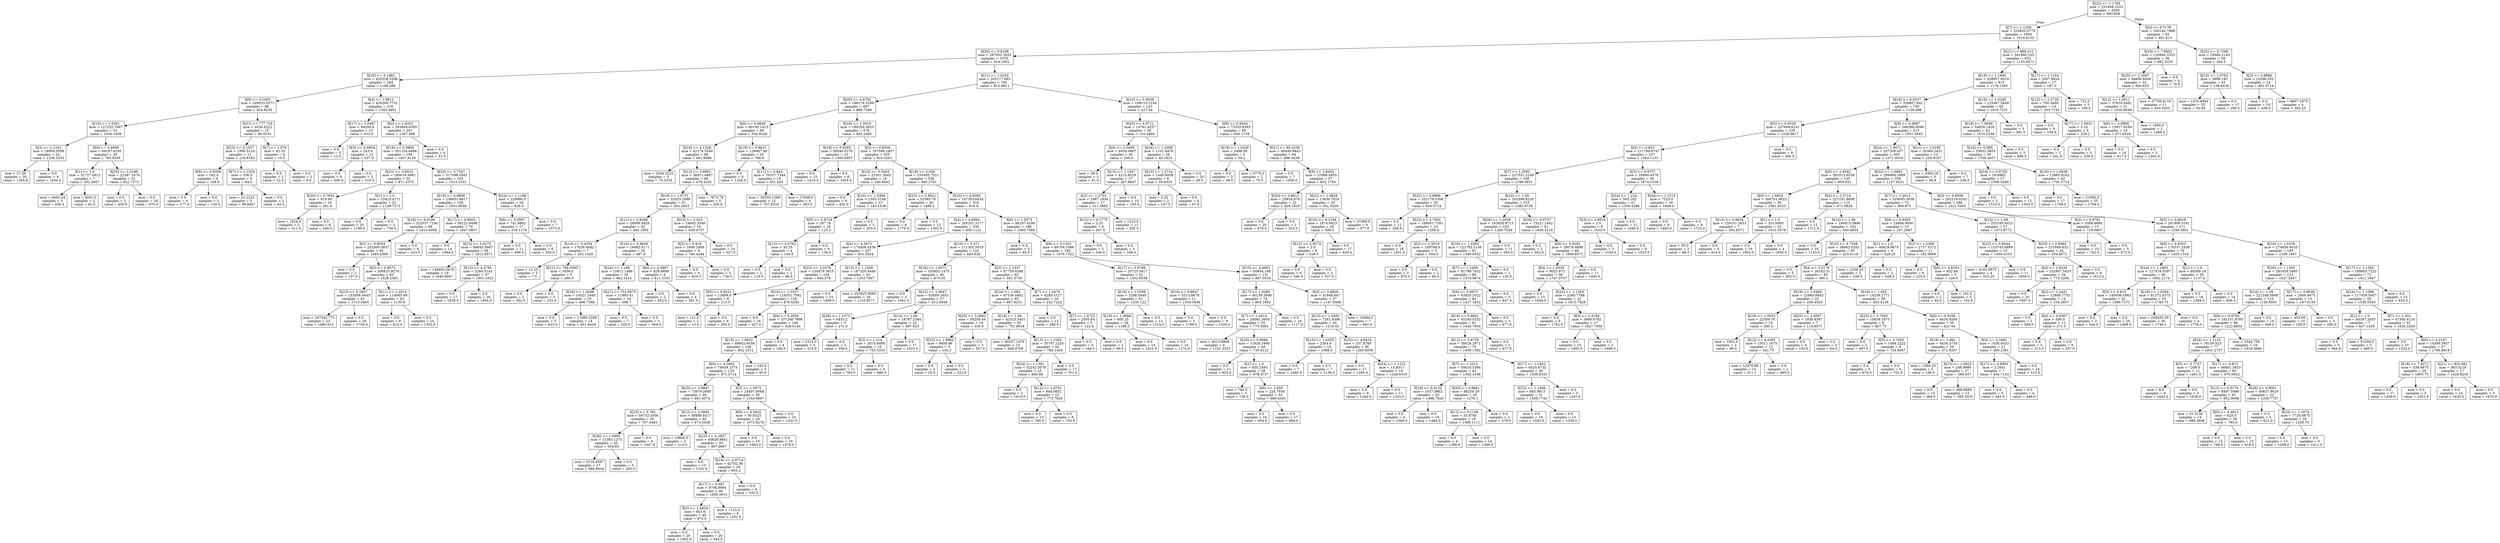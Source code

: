 digraph Tree {
node [shape=box] ;
0 [label="X[22] <= 1.1784\nmse = 331848.2323\nsamples = 2000\nvalue = 993.959"] ;
1 [label="X[7] <= 1.1208\nmse = 325820.0779\nsamples = 1908\nvalue = 1019.6132"] ;
0 -> 1 [labeldistance=2.5, labelangle=45, headlabel="True"] ;
2 [label="X[20] <= 0.8168\nmse = 287932.3653\nsamples = 1076\nvalue = 914.1952"] ;
1 -> 2 ;
3 [label="X[25] <= 3.1482\nmse = 425328.3268\nsamples = 284\nvalue = 1188.088"] ;
2 -> 3 ;
4 [label="X[9] <= 4.1903\nmse = 249033.5571\nsamples = 68\nvalue = 824.8235"] ;
3 -> 4 ;
5 [label="X[15] <= 1.0201\nmse = 127252.7697\nsamples = 53\nvalue = 1030.1509"] ;
4 -> 5 ;
6 [label="X[3] <= 1.1191\nmse = 18954.5556\nsamples = 24\nvalue = 1326.3333"] ;
5 -> 6 ;
7 [label="mse = 27.36\nsamples = 20\nvalue = 1264.8"] ;
6 -> 7 ;
8 [label="mse = 0.0\nsamples = 4\nvalue = 1634.0"] ;
6 -> 8 ;
9 [label="X[9] <= 3.4909\nmse = 84197.6195\nsamples = 29\nvalue = 785.0345"] ;
5 -> 9 ;
10 [label="X[1] <= 1.0\nmse = 31727.0612\nsamples = 7\nvalue = 352.2857"] ;
9 -> 10 ;
11 [label="mse = 4462.24\nsamples = 5\nvalue = 456.4"] ;
10 -> 11 ;
12 [label="mse = 5041.0\nsamples = 2\nvalue = 92.0"] ;
10 -> 12 ;
13 [label="X[25] <= 2.3196\nmse = 22347.1074\nsamples = 22\nvalue = 922.7273"] ;
9 -> 13 ;
14 [label="mse = 0.0\nsamples = 2\nvalue = 450.0"] ;
13 -> 14 ;
15 [label="mse = 0.0\nsamples = 20\nvalue = 970.0"] ;
13 -> 15 ;
16 [label="X[21] <= 777.726\nmse = 4026.6222\nsamples = 15\nvalue = 99.3333"] ;
4 -> 16 ;
17 [label="X[23] <= 2.1057\nmse = 1990.5124\nsamples = 11\nvalue = 129.8182"] ;
16 -> 17 ;
18 [label="X[8] <= 0.9358\nmse = 162.0\nsamples = 6\nvalue = 168.0"] ;
17 -> 18 ;
19 [label="mse = 0.0\nsamples = 4\nvalue = 177.0"] ;
18 -> 19 ;
20 [label="mse = 0.0\nsamples = 2\nvalue = 150.0"] ;
18 -> 20 ;
21 [label="X[7] <= 1.1026\nmse = 336.0\nsamples = 5\nvalue = 84.0"] ;
17 -> 21 ;
22 [label="mse = 22.2222\nsamples = 3\nvalue = 98.6667"] ;
21 -> 22 ;
23 [label="mse = 0.0\nsamples = 2\nvalue = 62.0"] ;
21 -> 23 ;
24 [label="X[7] <= 1.076\nmse = 42.25\nsamples = 4\nvalue = 15.5"] ;
16 -> 24 ;
25 [label="mse = 0.0\nsamples = 2\nvalue = 22.0"] ;
24 -> 25 ;
26 [label="mse = 0.0\nsamples = 2\nvalue = 9.0"] ;
24 -> 26 ;
27 [label="X[4] <= 1.9812\nmse = 426206.7752\nsamples = 216\nvalue = 1302.4491"] ;
3 -> 27 ;
28 [label="X[17] <= 1.0487\nmse = 44294.4\nsamples = 15\nvalue = 432.0"] ;
27 -> 28 ;
29 [label="mse = 0.0\nsamples = 3\nvalue = 12.0"] ;
28 -> 29 ;
30 [label="X[3] <= 0.9854\nmse = 243.0\nsamples = 12\nvalue = 537.0"] ;
28 -> 30 ;
31 [label="mse = 0.0\nsamples = 9\nvalue = 546.0"] ;
30 -> 31 ;
32 [label="mse = 0.0\nsamples = 3\nvalue = 510.0"] ;
30 -> 32 ;
33 [label="X[2] <= 1.6331\nmse = 393944.6395\nsamples = 201\nvalue = 1367.408"] ;
27 -> 33 ;
34 [label="X[19] <= 0.9809\nmse = 351104.4488\nsamples = 195\nvalue = 1407.9128"] ;
33 -> 34 ;
35 [label="X[23] <= 3.6533\nmse = 180016.9961\nsamples = 32\nvalue = 871.4375"] ;
34 -> 35 ;
36 [label="X[20] <= 0.7932\nmse = 819.84\nsamples = 10\nvalue = 261.4"] ;
35 -> 36 ;
37 [label="mse = 1024.0\nsamples = 2\nvalue = 311.0"] ;
36 -> 37 ;
38 [label="mse = 0.0\nsamples = 8\nvalue = 249.0"] ;
36 -> 38 ;
39 [label="X[1] <= 1.0\nmse = 15423.4711\nsamples = 22\nvalue = 1148.7273"] ;
35 -> 39 ;
40 [label="mse = 0.0\nsamples = 20\nvalue = 1188.0"] ;
39 -> 40 ;
41 [label="mse = 0.0\nsamples = 2\nvalue = 756.0"] ;
39 -> 41 ;
42 [label="X[23] <= 5.7347\nmse = 317098.0561\nsamples = 163\nvalue = 1513.2331"] ;
34 -> 42 ;
43 [label="X[19] <= 0.9909\nmse = 236651.6817\nsamples = 139\nvalue = 1631.8058"] ;
42 -> 43 ;
44 [label="X[18] <= 9.5196\nmse = 322037.7194\nsamples = 69\nvalue = 1413.4058"] ;
43 -> 44 ;
45 [label="X[5] <= 0.8054\nmse = 252369.3837\nsamples = 65\nvalue = 1485.4308"] ;
44 -> 45 ;
46 [label="mse = 0.0\nsamples = 2\nvalue = 137.0"] ;
45 -> 46 ;
47 [label="X[5] <= 0.9573\nmse = 200825.9274\nsamples = 63\nvalue = 1528.2381"] ;
45 -> 47 ;
48 [label="X[23] <= 3.3457\nmse = 133594.0443\nsamples = 43\nvalue = 1713.0465"] ;
47 -> 48 ;
49 [label="mse = 247542.775\nsamples = 23\nvalue = 1680.913"] ;
48 -> 49 ;
50 [label="mse = 0.0\nsamples = 20\nvalue = 1750.0"] ;
48 -> 50 ;
51 [label="X[11] <= 1.2014\nmse = 114065.49\nsamples = 20\nvalue = 1130.9"] ;
47 -> 51 ;
52 [label="mse = 0.0\nsamples = 6\nvalue = 615.0"] ;
51 -> 52 ;
53 [label="mse = 0.0\nsamples = 14\nvalue = 1352.0"] ;
51 -> 53 ;
54 [label="mse = 0.0\nsamples = 4\nvalue = 243.0"] ;
44 -> 54 ;
55 [label="X[17] <= 0.9003\nmse = 59122.8498\nsamples = 70\nvalue = 1847.0857"] ;
43 -> 55 ;
56 [label="mse = 0.0\nsamples = 14\nvalue = 1984.0"] ;
55 -> 56 ;
57 [label="X[23] <= 5.0273\nmse = 68045.5867\nsamples = 56\nvalue = 1812.8571"] ;
55 -> 57 ;
58 [label="mse = 149403.0416\nsamples = 19\nvalue = 1640.8947"] ;
57 -> 58 ;
59 [label="X[12] <= 4.3795\nmse = 3284.5142\nsamples = 37\nvalue = 1901.1622"] ;
57 -> 59 ;
60 [label="mse = 0.0\nsamples = 17\nvalue = 1839.0"] ;
59 -> 60 ;
61 [label="mse = 0.0\nsamples = 20\nvalue = 1954.0"] ;
59 -> 61 ;
62 [label="X[24] <= 1.1186\nmse = 229986.5\nsamples = 24\nvalue = 826.5"] ;
42 -> 62 ;
63 [label="X[8] <= 0.9597\nmse = 741.9862\nsamples = 17\nvalue = 519.1176"] ;
62 -> 63 ;
64 [label="mse = 0.0\nsamples = 11\nvalue = 499.0"] ;
63 -> 64 ;
65 [label="mse = 0.0\nsamples = 6\nvalue = 556.0"] ;
63 -> 65 ;
66 [label="mse = 0.0\nsamples = 7\nvalue = 1573.0"] ;
62 -> 66 ;
67 [label="mse = 0.0\nsamples = 6\nvalue = 51.0"] ;
33 -> 67 ;
68 [label="X[11] <= 1.0254\nmse = 202117.963\nsamples = 792\nvalue = 815.9811"] ;
2 -> 68 ;
69 [label="X[20] <= 0.8782\nmse = 186176.5189\nsamples = 667\nvalue = 888.7586"] ;
68 -> 69 ;
70 [label="X[8] <= 0.9849\nmse = 80193.1415\nsamples = 89\nvalue = 534.9326"] ;
69 -> 70 ;
71 [label="X[18] <= 4.1328\nmse = 42174.5549\nsamples = 69\nvalue = 461.8986"] ;
70 -> 71 ;
72 [label="mse = 2544.2222\nsamples = 3\nvalue = 76.3333"] ;
71 -> 72 ;
73 [label="X[12] <= 3.9952\nmse = 36911.4867\nsamples = 66\nvalue = 479.4242"] ;
71 -> 73 ;
74 [label="X[19] <= 1.0731\nmse = 32423.2099\nsamples = 61\nvalue = 502.2623"] ;
73 -> 74 ;
75 [label="X[11] <= 0.8306\nmse = 28006.5828\nsamples = 42\nvalue = 440.1905"] ;
74 -> 75 ;
76 [label="X[10] <= 5.4354\nmse = 17626.4082\nsamples = 7\nvalue = 202.1429"] ;
75 -> 76 ;
77 [label="mse = 12.25\nsamples = 2\nvalue = 7.5"] ;
76 -> 77 ;
78 [label="X[21] <= 788.5393\nmse = 3456.0\nsamples = 5\nvalue = 280.0"] ;
76 -> 78 ;
79 [label="mse = 0.0\nsamples = 2\nvalue = 352.0"] ;
78 -> 79 ;
80 [label="mse = 0.0\nsamples = 3\nvalue = 232.0"] ;
78 -> 80 ;
81 [label="X[10] <= 5.8649\nmse = 16482.6171\nsamples = 35\nvalue = 487.8"] ;
75 -> 81 ;
82 [label="X[24] <= 1.186\nmse = 15911.1486\nsamples = 29\nvalue = 462.2414"] ;
81 -> 82 ;
83 [label="X[16] <= 1.0298\nmse = 14521.2465\nsamples = 19\nvalue = 496.7368"] ;
82 -> 83 ;
84 [label="mse = 0.0\nsamples = 5\nvalue = 623.0"] ;
83 -> 84 ;
85 [label="mse = 11980.2296\nsamples = 14\nvalue = 451.6429"] ;
83 -> 85 ;
86 [label="X[21] <= 752.8975\nmse = 11995.41\nsamples = 10\nvalue = 396.7"] ;
82 -> 86 ;
87 [label="mse = 0.0\nsamples = 7\nvalue = 325.0"] ;
86 -> 87 ;
88 [label="mse = 0.0\nsamples = 3\nvalue = 564.0"] ;
86 -> 88 ;
89 [label="X[0] <= 4.5897\nmse = 826.8889\nsamples = 6\nvalue = 611.3333"] ;
81 -> 89 ;
90 [label="mse = 0.0\nsamples = 2\nvalue = 652.0"] ;
89 -> 90 ;
91 [label="mse = 0.0\nsamples = 4\nvalue = 591.0"] ;
89 -> 91 ;
92 [label="X[23] <= 2.523\nmse = 14842.3546\nsamples = 19\nvalue = 639.4737"] ;
74 -> 92 ;
93 [label="X[5] <= 0.818\nmse = 1660.2469\nsamples = 9\nvalue = 764.4444"] ;
92 -> 93 ;
94 [label="mse = 0.0\nsamples = 4\nvalue = 810.0"] ;
93 -> 94 ;
95 [label="mse = 0.0\nsamples = 5\nvalue = 728.0"] ;
93 -> 95 ;
96 [label="mse = 0.0\nsamples = 10\nvalue = 527.0"] ;
92 -> 96 ;
97 [label="mse = 7673.76\nsamples = 5\nvalue = 200.8"] ;
73 -> 97 ;
98 [label="X[19] <= 0.9631\nmse = 129467.49\nsamples = 20\nvalue = 786.9"] ;
70 -> 98 ;
99 [label="mse = 0.0\nsamples = 4\nvalue = 1328.0"] ;
98 -> 99 ;
100 [label="X[11] <= 0.844\nmse = 70337.7344\nsamples = 16\nvalue = 651.625"] ;
98 -> 100 ;
101 [label="mse = 30550.1389\nsamples = 12\nvalue = 767.8333"] ;
100 -> 101 ;
102 [label="mse = 27648.0\nsamples = 4\nvalue = 303.0"] ;
100 -> 102 ;
103 [label="X[16] <= 1.0018\nmse = 180250.3833\nsamples = 578\nvalue = 943.2405"] ;
69 -> 103 ;
104 [label="X[19] <= 0.9265\nmse = 58540.0378\nsamples = 23\nvalue = 1592.6957"] ;
103 -> 104 ;
105 [label="mse = 0.0\nsamples = 15\nvalue = 1416.0"] ;
104 -> 105 ;
106 [label="mse = 0.0\nsamples = 8\nvalue = 1924.0"] ;
104 -> 106 ;
107 [label="X[3] <= 0.8506\nmse = 167090.1837\nsamples = 555\nvalue = 916.3261"] ;
103 -> 107 ;
108 [label="X[10] <= 5.5063\nmse = 21501.5845\nsamples = 19\nvalue = 240.6842"] ;
107 -> 108 ;
109 [label="mse = 0.0\nsamples = 6\nvalue = 452.0"] ;
108 -> 109 ;
110 [label="X[16] <= 1.0394\nmse = 1303.5148\nsamples = 13\nvalue = 143.1538"] ;
108 -> 110 ;
111 [label="X[5] <= 0.8724\nmse = 297.76\nsamples = 10\nvalue = 125.2"] ;
110 -> 111 ;
112 [label="X[12] <= 2.0762\nmse = 30.25\nsamples = 4\nvalue = 104.5"] ;
111 -> 112 ;
113 [label="mse = 0.0\nsamples = 2\nvalue = 110.0"] ;
112 -> 113 ;
114 [label="mse = 0.0\nsamples = 2\nvalue = 99.0"] ;
112 -> 114 ;
115 [label="mse = 0.0\nsamples = 6\nvalue = 139.0"] ;
111 -> 115 ;
116 [label="mse = 0.0\nsamples = 3\nvalue = 203.0"] ;
110 -> 116 ;
117 [label="X[18] <= 3.036\nmse = 155495.7521\nsamples = 536\nvalue = 940.2761"] ;
107 -> 117 ;
118 [label="X[25] <= 3.9921\nmse = 52565.76\nsamples = 20\nvalue = 1489.2"] ;
117 -> 118 ;
119 [label="mse = 0.0\nsamples = 8\nvalue = 1770.0"] ;
118 -> 119 ;
120 [label="mse = 0.0\nsamples = 12\nvalue = 1302.0"] ;
118 -> 120 ;
121 [label="X[20] <= 0.9292\nmse = 147353.6434\nsamples = 516\nvalue = 919.0"] ;
117 -> 121 ;
122 [label="X[4] <= 4.6884\nmse = 165251.3177\nsamples = 330\nvalue = 839.1121"] ;
121 -> 122 ;
123 [label="X[4] <= 4.3873\nmse = 174406.4336\nsamples = 207\nvalue = 931.5024"] ;
122 -> 123 ;
124 [label="X[23] <= 2.0376\nmse = 134479.3815\nsamples = 164\nvalue = 844.378"] ;
123 -> 124 ;
125 [label="X[5] <= 0.8221\nmse = 13699.0\nsamples = 8\nvalue = 215.5"] ;
124 -> 125 ;
126 [label="mse = 121.0\nsamples = 2\nvalue = 13.0"] ;
125 -> 126 ;
127 [label="mse = 0.0\nsamples = 6\nvalue = 283.0"] ;
125 -> 127 ;
128 [label="X[15] <= 1.0337\nmse = 119351.7592\nsamples = 156\nvalue = 876.6282"] ;
124 -> 128 ;
129 [label="mse = 0.0\nsamples = 16\nvalue = 427.0"] ;
128 -> 129 ;
130 [label="X[9] <= 5.2856\nmse = 107246.7998\nsamples = 140\nvalue = 928.0143"] ;
128 -> 130 ;
131 [label="X[19] <= 1.0632\nmse = 89942.8458\nsamples = 136\nvalue = 952.1912"] ;
130 -> 131 ;
132 [label="X[0] <= 4.2602\nmse = 74939.2374\nsamples = 133\nvalue = 971.5714"] ;
131 -> 132 ;
133 [label="X[25] <= 3.8847\nmse = 73979.2695\nsamples = 94\nvalue = 891.4574"] ;
132 -> 133 ;
134 [label="X[23] <= 5.782\nmse = 59733.3508\nsamples = 29\nvalue = 707.4483"] ;
133 -> 134 ;
135 [label="X[26] <= 1.0905\nmse = 11383.1275\nsamples = 20\nvalue = 554.65"] ;
134 -> 135 ;
136 [label="mse = 5116.4567\nsamples = 17\nvalue = 589.8824"] ;
135 -> 136 ;
137 [label="mse = 0.0\nsamples = 3\nvalue = 355.0"] ;
135 -> 137 ;
138 [label="mse = 0.0\nsamples = 9\nvalue = 1047.0"] ;
134 -> 138 ;
139 [label="X[12] <= 2.0845\nmse = 58488.8317\nsamples = 65\nvalue = 973.5538"] ;
133 -> 139 ;
140 [label="mse = 19600.0\nsamples = 2\nvalue = 214.0"] ;
139 -> 140 ;
141 [label="X[23] <= 4.2827\nmse = 40826.9841\nsamples = 63\nvalue = 997.6667"] ;
139 -> 141 ;
142 [label="mse = 0.0\nsamples = 13\nvalue = 1161.0"] ;
141 -> 142 ;
143 [label="X[19] <= 0.9714\nmse = 42702.36\nsamples = 50\nvalue = 955.2"] ;
141 -> 143 ;
144 [label="X[17] <= 0.981\nmse = 9706.8904\nsamples = 46\nvalue = 1009.3913"] ;
143 -> 144 ;
145 [label="X[2] <= 1.4934\nmse = 841.0\nsamples = 40\nvalue = 973.0"] ;
144 -> 145 ;
146 [label="mse = 0.0\nsamples = 20\nvalue = 1002.0"] ;
145 -> 146 ;
147 [label="mse = 0.0\nsamples = 20\nvalue = 944.0"] ;
145 -> 147 ;
148 [label="mse = 1125.0\nsamples = 6\nvalue = 1252.0"] ;
144 -> 148 ;
149 [label="mse = 0.0\nsamples = 4\nvalue = 332.0"] ;
143 -> 149 ;
150 [label="X[3] <= 1.0972\nmse = 24497.6068\nsamples = 39\nvalue = 1164.6667"] ;
132 -> 150 ;
151 [label="X[9] <= 4.0632\nmse = 50.8323\nsamples = 29\nvalue = 1072.8276"] ;
150 -> 151 ;
152 [label="mse = 0.0\nsamples = 10\nvalue = 1063.0"] ;
151 -> 152 ;
153 [label="mse = 0.0\nsamples = 19\nvalue = 1078.0"] ;
151 -> 153 ;
154 [label="mse = 0.0\nsamples = 10\nvalue = 1431.0"] ;
150 -> 154 ;
155 [label="mse = 242.0\nsamples = 3\nvalue = 93.0"] ;
131 -> 155 ;
156 [label="mse = 0.0\nsamples = 4\nvalue = 106.0"] ;
130 -> 156 ;
157 [label="X[13] <= 1.1309\nmse = 187320.4446\nsamples = 43\nvalue = 1263.7907"] ;
123 -> 157 ;
158 [label="mse = 0.0\nsamples = 15\nvalue = 1469.0"] ;
157 -> 158 ;
159 [label="mse = 253025.9082\nsamples = 28\nvalue = 1153.8571"] ;
157 -> 159 ;
160 [label="X[10] <= 5.471\nmse = 111302.5918\nsamples = 123\nvalue = 683.626"] ;
122 -> 160 ;
161 [label="X[16] <= 1.0071\nmse = 105852.1475\nsamples = 40\nvalue = 875.05"] ;
160 -> 161 ;
162 [label="mse = 0.0\nsamples = 3\nvalue = 1641.0"] ;
161 -> 162 ;
163 [label="X[15] <= 1.0647\nmse = 63009.2403\nsamples = 37\nvalue = 812.9459"] ;
161 -> 163 ;
164 [label="X[26] <= 1.1573\nmse = 6433.2\nsamples = 5\nvalue = 271.0"] ;
163 -> 164 ;
165 [label="mse = 2312.0\nsamples = 3\nvalue = 213.0"] ;
164 -> 165 ;
166 [label="mse = 0.0\nsamples = 2\nvalue = 358.0"] ;
164 -> 166 ;
167 [label="X[14] <= 1.09\nmse = 18787.2344\nsamples = 32\nvalue = 897.625"] ;
163 -> 167 ;
168 [label="X[3] <= 1.214\nmse = 2074.6489\nsamples = 15\nvalue = 755.5333"] ;
167 -> 168 ;
169 [label="mse = 0.0\nsamples = 11\nvalue = 783.0"] ;
168 -> 169 ;
170 [label="mse = 0.0\nsamples = 4\nvalue = 680.0"] ;
168 -> 170 ;
171 [label="mse = 0.0\nsamples = 17\nvalue = 1023.0"] ;
167 -> 171 ;
172 [label="X[3] <= 1.1337\nmse = 87759.4388\nsamples = 83\nvalue = 591.3735"] ;
160 -> 172 ;
173 [label="X[24] <= 1.082\nmse = 67336.4402\nsamples = 65\nvalue = 687.9231"] ;
172 -> 173 ;
174 [label="X[25] <= 5.0663\nmse = 58250.44\nsamples = 10\nvalue = 335.6"] ;
173 -> 174 ;
175 [label="X[23] <= 1.8962\nmse = 9408.96\nsamples = 5\nvalue = 104.2"] ;
174 -> 175 ;
176 [label="mse = 0.0\nsamples = 3\nvalue = 25.0"] ;
175 -> 176 ;
177 [label="mse = 0.0\nsamples = 2\nvalue = 223.0"] ;
175 -> 177 ;
178 [label="mse = 0.0\nsamples = 5\nvalue = 567.0"] ;
174 -> 178 ;
179 [label="X[14] <= 1.09\nmse = 42315.5451\nsamples = 55\nvalue = 751.9818"] ;
173 -> 179 ;
180 [label="mse = 49237.1479\nsamples = 13\nvalue = 648.0769"] ;
179 -> 180 ;
181 [label="X[13] <= 1.2262\nmse = 35797.1224\nsamples = 42\nvalue = 784.1429"] ;
179 -> 181 ;
182 [label="X[24] <= 1.1391\nmse = 52242.0576\nsamples = 25\nvalue = 840.68"] ;
181 -> 182 ;
183 [label="mse = 0.0\nsamples = 2\nvalue = 1610.0"] ;
182 -> 183 ;
184 [label="X[12] <= 1.6701\nmse = 844.0832\nsamples = 23\nvalue = 773.7826"] ;
182 -> 184 ;
185 [label="mse = 0.0\nsamples = 15\nvalue = 795.0"] ;
184 -> 185 ;
186 [label="mse = 0.0\nsamples = 8\nvalue = 734.0"] ;
184 -> 186 ;
187 [label="mse = 0.0\nsamples = 17\nvalue = 701.0"] ;
181 -> 187 ;
188 [label="X[7] <= 1.0479\nmse = 6289.3117\nsamples = 18\nvalue = 242.7222"] ;
172 -> 188 ;
189 [label="mse = 0.0\nsamples = 13\nvalue = 289.0"] ;
188 -> 189 ;
190 [label="X[7] <= 1.0725\nmse = 2595.84\nsamples = 5\nvalue = 122.4"] ;
188 -> 190 ;
191 [label="mse = 0.0\nsamples = 3\nvalue = 164.0"] ;
190 -> 191 ;
192 [label="mse = 0.0\nsamples = 2\nvalue = 60.0"] ;
190 -> 192 ;
193 [label="X[6] <= 1.5573\nmse = 84187.4198\nsamples = 186\nvalue = 1060.7366"] ;
121 -> 193 ;
194 [label="mse = 0.0\nsamples = 3\nvalue = 85.0"] ;
193 -> 194 ;
195 [label="X[6] <= 3.1323\nmse = 69704.1086\nsamples = 183\nvalue = 1076.7322"] ;
193 -> 195 ;
196 [label="X[17] <= 0.9798\nmse = 20723.3417\nsamples = 52\nvalue = 1302.6538"] ;
195 -> 196 ;
197 [label="X[19] <= 1.0598\nmse = 3298.5949\nsamples = 41\nvalue = 1235.122"] ;
196 -> 197 ;
198 [label="X[19] <= 1.0066\nmse = 600.25\nsamples = 28\nvalue = 1198.5"] ;
197 -> 198 ;
199 [label="mse = 0.0\nsamples = 14\nvalue = 1223.0"] ;
198 -> 199 ;
200 [label="mse = 0.0\nsamples = 14\nvalue = 1174.0"] ;
198 -> 200 ;
201 [label="mse = 0.0\nsamples = 13\nvalue = 1314.0"] ;
197 -> 201 ;
202 [label="X[10] <= 5.8847\nmse = 5313.8678\nsamples = 11\nvalue = 1554.3636"] ;
196 -> 202 ;
203 [label="mse = 0.0\nsamples = 2\nvalue = 1709.0"] ;
202 -> 203 ;
204 [label="mse = 0.0\nsamples = 9\nvalue = 1520.0"] ;
202 -> 204 ;
205 [label="X[25] <= 4.4683\nmse = 60844.188\nsamples = 131\nvalue = 987.0534"] ;
195 -> 205 ;
206 [label="X[17] <= 1.0284\nmse = 40138.3696\nsamples = 74\nvalue = 863.1892"] ;
205 -> 206 ;
207 [label="X[7] <= 1.0414\nmse = 24062.3954\nsamples = 55\nvalue = 775.5091"] ;
206 -> 207 ;
208 [label="mse = 4013.8889\nsamples = 6\nvalue = 1101.3333"] ;
207 -> 208 ;
209 [label="X[26] <= 0.9666\nmse = 11926.1966\nsamples = 49\nvalue = 735.6122"] ;
207 -> 209 ;
210 [label="mse = 0.0\nsamples = 11\nvalue = 933.0"] ;
209 -> 210 ;
211 [label="X[1] <= 1.0\nmse = 835.2493\nsamples = 38\nvalue = 678.4737"] ;
209 -> 211 ;
212 [label="mse = 784.0\nsamples = 5\nvalue = 738.0"] ;
211 -> 212 ;
213 [label="X[6] <= 3.955\nmse = 224.7934\nsamples = 33\nvalue = 669.4545"] ;
211 -> 213 ;
214 [label="mse = 0.0\nsamples = 16\nvalue = 654.0"] ;
213 -> 214 ;
215 [label="mse = 0.0\nsamples = 17\nvalue = 684.0"] ;
213 -> 215 ;
216 [label="mse = 0.0\nsamples = 19\nvalue = 1117.0"] ;
206 -> 216 ;
217 [label="X[0] <= 5.8826\nmse = 41948.647\nsamples = 57\nvalue = 1147.8596"] ;
205 -> 217 ;
218 [label="X[15] <= 1.0483\nmse = 7261.9396\nsamples = 50\nvalue = 1216.02"] ;
217 -> 218 ;
219 [label="X[15] <= 1.0355\nmse = 2304.0\nsamples = 14\nvalue = 1088.0"] ;
218 -> 219 ;
220 [label="mse = 0.0\nsamples = 7\nvalue = 1040.0"] ;
219 -> 220 ;
221 [label="mse = 0.0\nsamples = 7\nvalue = 1136.0"] ;
219 -> 221 ;
222 [label="X[25] <= 4.6414\nmse = 337.8789\nsamples = 36\nvalue = 1265.8056"] ;
218 -> 222 ;
223 [label="mse = 0.0\nsamples = 17\nvalue = 1285.0"] ;
222 -> 223 ;
224 [label="X[24] <= 1.1222\nmse = 15.6011\nsamples = 19\nvalue = 1248.6316"] ;
222 -> 224 ;
225 [label="mse = 0.0\nsamples = 8\nvalue = 1244.0"] ;
224 -> 225 ;
226 [label="mse = 0.0\nsamples = 11\nvalue = 1252.0"] ;
224 -> 226 ;
227 [label="mse = 19494.0\nsamples = 7\nvalue = 661.0"] ;
217 -> 227 ;
228 [label="X[10] <= 5.9038\nmse = 108110.2144\nsamples = 125\nvalue = 427.64"] ;
68 -> 228 ;
229 [label="X[25] <= 4.9711\nmse = 14761.4257\nsamples = 56\nvalue = 153.4464"] ;
228 -> 229 ;
230 [label="X[9] <= 2.0469\nmse = 6934.0667\nsamples = 30\nvalue = 249.0"] ;
229 -> 230 ;
231 [label="mse = 38.0\nsamples = 3\nvalue = 81.0"] ;
230 -> 231 ;
232 [label="X[15] <= 1.1047\nmse = 4215.8519\nsamples = 27\nvalue = 267.6667"] ;
230 -> 232 ;
233 [label="X[2] <= 1.2753\nmse = 1487.1834\nsamples = 17\nvalue = 311.5882"] ;
232 -> 233 ;
234 [label="X[12] <= 4.1775\nmse = 2.25\nsamples = 6\nvalue = 347.5"] ;
233 -> 234 ;
235 [label="mse = 0.0\nsamples = 3\nvalue = 346.0"] ;
234 -> 235 ;
236 [label="mse = 0.0\nsamples = 3\nvalue = 349.0"] ;
234 -> 236 ;
237 [label="mse = 1210.0\nsamples = 11\nvalue = 292.0"] ;
233 -> 237 ;
238 [label="mse = 0.0\nsamples = 10\nvalue = 193.0"] ;
232 -> 238 ;
239 [label="X[24] <= 1.2099\nmse = 1101.8476\nsamples = 26\nvalue = 43.1923"] ;
229 -> 239 ;
240 [label="X[13] <= 1.2724\nmse = 1440.8056\nsamples = 6\nvalue = 93.8333"] ;
239 -> 240 ;
241 [label="mse = 2.25\nsamples = 2\nvalue = 147.5"] ;
240 -> 241 ;
242 [label="mse = 0.0\nsamples = 4\nvalue = 67.0"] ;
240 -> 242 ;
243 [label="mse = 0.0\nsamples = 20\nvalue = 28.0"] ;
239 -> 243 ;
244 [label="X[8] <= 0.9454\nmse = 73332.8393\nsamples = 69\nvalue = 650.1739"] ;
228 -> 244 ;
245 [label="X[16] <= 1.0328\nmse = 2498.56\nsamples = 5\nvalue = 59.2"] ;
244 -> 245 ;
246 [label="mse = 0.0\nsamples = 3\nvalue = 48.0"] ;
245 -> 246 ;
247 [label="mse = 5776.0\nsamples = 2\nvalue = 76.0"] ;
245 -> 247 ;
248 [label="X[21] <= 89.2536\nmse = 49449.9443\nsamples = 64\nvalue = 696.3438"] ;
244 -> 248 ;
249 [label="mse = 0.0\nsamples = 7\nvalue = 1056.0"] ;
248 -> 249 ;
250 [label="X[9] <= 2.8292\nmse = 37686.4955\nsamples = 57\nvalue = 652.1754"] ;
248 -> 250 ;
251 [label="X[20] <= 0.8611\nmse = 25824.876\nsamples = 22\nvalue = 828.1818"] ;
250 -> 251 ;
252 [label="mse = 0.0\nsamples = 20\nvalue = 879.0"] ;
251 -> 252 ;
253 [label="mse = 0.0\nsamples = 2\nvalue = 320.0"] ;
251 -> 253 ;
254 [label="X[22] <= 1.0829\nmse = 13430.7624\nsamples = 35\nvalue = 541.5429"] ;
250 -> 254 ;
255 [label="X[10] <= 6.2184\nmse = 1874.9423\nsamples = 26\nvalue = 598.5"] ;
254 -> 255 ;
256 [label="X[12] <= 2.8274\nmse = 2.0\nsamples = 9\nvalue = 539.0"] ;
255 -> 256 ;
257 [label="mse = 0.0\nsamples = 6\nvalue = 540.0"] ;
256 -> 257 ;
258 [label="mse = 0.0\nsamples = 3\nvalue = 537.0"] ;
256 -> 258 ;
259 [label="mse = 0.0\nsamples = 17\nvalue = 630.0"] ;
255 -> 259 ;
260 [label="mse = 10368.0\nsamples = 9\nvalue = 377.0"] ;
254 -> 260 ;
261 [label="X[21] <= 899.212\nmse = 341860.103\nsamples = 832\nvalue = 1155.9471"] ;
1 -> 261 ;
262 [label="X[19] <= 1.1845\nmse = 328957.0019\nsamples = 815\nvalue = 1176.1583"] ;
261 -> 262 ;
263 [label="X[19] <= 0.9337\nmse = 328807.602\nsamples = 750\nvalue = 1138.496"] ;
262 -> 263 ;
264 [label="X[5] <= 0.9529\nmse = 237668.6241\nsamples = 235\nvalue = 1328.9617"] ;
263 -> 264 ;
265 [label="X[4] <= 4.653\nmse = 211789.9747\nsamples = 227\nvalue = 1363.1101"] ;
264 -> 265 ;
266 [label="X[7] <= 1.2092\nmse = 227551.2108\nsamples = 188\nvalue = 1298.5851"] ;
265 -> 266 ;
267 [label="X[22] <= 0.9996\nmse = 332176.5306\nsamples = 35\nvalue = 916.5714"] ;
266 -> 267 ;
268 [label="mse = 0.0\nsamples = 12\nvalue = 266.0"] ;
267 -> 268 ;
269 [label="X[23] <= 3.7903\nmse = 169451.7391\nsamples = 23\nvalue = 1256.0"] ;
267 -> 269 ;
270 [label="mse = 0.0\nsamples = 18\nvalue = 1451.0"] ;
269 -> 270 ;
271 [label="X[2] <= 1.5919\nmse = 149784.0\nsamples = 5\nvalue = 554.0"] ;
269 -> 271 ;
272 [label="mse = 0.0\nsamples = 3\nvalue = 870.0"] ;
271 -> 272 ;
273 [label="mse = 0.0\nsamples = 2\nvalue = 80.0"] ;
271 -> 273 ;
274 [label="X[14] <= 1.09\nmse = 162596.8228\nsamples = 153\nvalue = 1385.9739"] ;
266 -> 274 ;
275 [label="X[26] <= 1.2039\nmse = 163926.8713\nsamples = 102\nvalue = 1265.7549"] ;
274 -> 275 ;
276 [label="X[16] <= 1.0283\nmse = 122783.2146\nsamples = 91\nvalue = 1346.8352"] ;
275 -> 276 ;
277 [label="X[7] <= 1.2498\nmse = 91799.7932\nsamples = 89\nvalue = 1374.0674"] ;
276 -> 277 ;
278 [label="X[6] <= 5.0973\nmse = 63925.2022\nsamples = 84\nvalue = 1417.3452"] ;
277 -> 278 ;
279 [label="X[18] <= 5.8841\nmse = 45240.5252\nsamples = 81\nvalue = 1444.7654"] ;
278 -> 279 ;
280 [label="X[12] <= 3.8759\nmse = 38018.2971\nsamples = 79\nvalue = 1459.1392"] ;
279 -> 280 ;
281 [label="X[7] <= 1.2215\nmse = 54616.3364\nsamples = 43\nvalue = 1392.4186"] ;
280 -> 281 ;
282 [label="X[19] <= 0.9122\nmse = 1037.9962\nsamples = 23\nvalue = 1498.7826"] ;
281 -> 282 ;
283 [label="mse = 0.0\nsamples = 4\nvalue = 1569.0"] ;
282 -> 283 ;
284 [label="mse = 0.0\nsamples = 19\nvalue = 1484.0"] ;
282 -> 284 ;
285 [label="X[20] <= 0.8661\nmse = 88259.29\nsamples = 20\nvalue = 1270.1"] ;
281 -> 285 ;
286 [label="X[12] <= 3.1158\nmse = 33.8765\nsamples = 18\nvalue = 1369.1111"] ;
285 -> 286 ;
287 [label="mse = 0.0\nsamples = 4\nvalue = 1380.0"] ;
286 -> 287 ;
288 [label="mse = 0.0\nsamples = 14\nvalue = 1366.0"] ;
286 -> 288 ;
289 [label="mse = 0.0\nsamples = 2\nvalue = 379.0"] ;
285 -> 289 ;
290 [label="X[17] <= 1.1402\nmse = 6524.4722\nsamples = 36\nvalue = 1538.8333"] ;
280 -> 290 ;
291 [label="X[22] <= 1.1408\nmse = 683.9813\nsamples = 31\nvalue = 1569.7742"] ;
290 -> 291 ;
292 [label="mse = 0.0\nsamples = 18\nvalue = 1592.0"] ;
291 -> 292 ;
293 [label="mse = 0.0\nsamples = 13\nvalue = 1539.0"] ;
291 -> 293 ;
294 [label="mse = 0.0\nsamples = 5\nvalue = 1347.0"] ;
290 -> 294 ;
295 [label="mse = 0.0\nsamples = 2\nvalue = 877.0"] ;
279 -> 295 ;
296 [label="mse = 0.0\nsamples = 3\nvalue = 677.0"] ;
278 -> 296 ;
297 [label="mse = 0.0\nsamples = 5\nvalue = 647.0"] ;
277 -> 297 ;
298 [label="mse = 0.0\nsamples = 2\nvalue = 135.0"] ;
276 -> 298 ;
299 [label="mse = 0.0\nsamples = 11\nvalue = 595.0"] ;
275 -> 299 ;
300 [label="X[26] <= 0.8707\nmse = 73221.1442\nsamples = 51\nvalue = 1626.4118"] ;
274 -> 300 ;
301 [label="mse = 0.0\nsamples = 2\nvalue = 562.0"] ;
300 -> 301 ;
302 [label="X[8] <= 0.9292\nmse = 28078.4898\nsamples = 49\nvalue = 1669.8571"] ;
300 -> 302 ;
303 [label="X[4] <= 1.9329\nmse = 9023.973\nsamples = 38\nvalue = 1747.9737"] ;
302 -> 303 ;
304 [label="mse = 0.0\nsamples = 15\nvalue = 1644.0"] ;
303 -> 304 ;
305 [label="X[24] <= 1.1365\nmse = 3260.7788\nsamples = 23\nvalue = 1815.7826"] ;
303 -> 305 ;
306 [label="mse = 0.0\nsamples = 6\nvalue = 1782.0"] ;
305 -> 306 ;
307 [label="X[0] <= 2.4184\nmse = 3866.6782\nsamples = 17\nvalue = 1827.7059"] ;
305 -> 307 ;
308 [label="mse = 0.0\nsamples = 15\nvalue = 1805.0"] ;
307 -> 308 ;
309 [label="mse = 0.0\nsamples = 2\nvalue = 1998.0"] ;
307 -> 309 ;
310 [label="mse = 0.0\nsamples = 11\nvalue = 1400.0"] ;
302 -> 310 ;
311 [label="X[3] <= 0.9757\nmse = 18994.4379\nsamples = 39\nvalue = 1674.1538"] ;
265 -> 311 ;
312 [label="X[24] <= 1.224\nmse = 565.102\nsamples = 21\nvalue = 1559.4286"] ;
311 -> 312 ;
313 [label="X[3] <= 0.8919\nmse = 2.0\nsamples = 9\nvalue = 1532.0"] ;
312 -> 313 ;
314 [label="mse = 0.0\nsamples = 3\nvalue = 1530.0"] ;
313 -> 314 ;
315 [label="mse = 0.0\nsamples = 6\nvalue = 1533.0"] ;
313 -> 315 ;
316 [label="mse = 0.0\nsamples = 12\nvalue = 1580.0"] ;
312 -> 316 ;
317 [label="X[24] <= 1.1515\nmse = 7225.0\nsamples = 18\nvalue = 1808.0"] ;
311 -> 317 ;
318 [label="mse = 0.0\nsamples = 9\nvalue = 1893.0"] ;
317 -> 318 ;
319 [label="mse = 0.0\nsamples = 9\nvalue = 1723.0"] ;
317 -> 319 ;
320 [label="mse = 0.0\nsamples = 8\nvalue = 360.0"] ;
264 -> 320 ;
321 [label="X[8] <= 0.9887\nmse = 346288.0099\nsamples = 515\nvalue = 1051.5845"] ;
263 -> 321 ;
322 [label="X[24] <= 1.0671\nmse = 337209.457\nsamples = 503\nvalue = 1071.4016"] ;
321 -> 322 ;
323 [label="X[0] <= 1.9542\nmse = 391013.9539\nsamples = 145\nvalue = 859.931"] ;
322 -> 323 ;
324 [label="X[0] <= 1.6834\nmse = 384761.6622\nsamples = 30\nvalue = 1581.9333"] ;
323 -> 324 ;
325 [label="X[13] <= 0.9834\nmse = 129101.2653\nsamples = 7\nvalue = 502.8571"] ;
324 -> 325 ;
326 [label="mse = 50.0\nsamples = 3\nvalue = 88.0"] ;
325 -> 326 ;
327 [label="mse = 0.0\nsamples = 4\nvalue = 814.0"] ;
325 -> 327 ;
328 [label="X[1] <= 1.0\nmse = 331.0095\nsamples = 23\nvalue = 1910.3478"] ;
324 -> 328 ;
329 [label="mse = 0.0\nsamples = 19\nvalue = 1902.0"] ;
328 -> 329 ;
330 [label="mse = 0.0\nsamples = 4\nvalue = 1950.0"] ;
328 -> 330 ;
331 [label="X[4] <= 2.2714\nmse = 221181.8606\nsamples = 115\nvalue = 671.5826"] ;
323 -> 331 ;
332 [label="mse = 0.0\nsamples = 12\nvalue = 1711.0"] ;
331 -> 332 ;
333 [label="X[14] <= 1.09\nmse = 106415.5896\nsamples = 103\nvalue = 550.4854"] ;
331 -> 333 ;
334 [label="mse = 0.0\nsamples = 18\nvalue = 1143.0"] ;
333 -> 334 ;
335 [label="X[10] <= 4.7549\nmse = 38862.0352\nsamples = 85\nvalue = 425.0118"] ;
333 -> 335 ;
336 [label="mse = 0.0\nsamples = 5\nvalue = 902.0"] ;
335 -> 336 ;
337 [label="X[4] <= 3.3176\nmse = 26182.31\nsamples = 80\nvalue = 395.2"] ;
335 -> 337 ;
338 [label="X[19] <= 1.0469\nmse = 22864.8843\nsamples = 22\nvalue = 236.4545"] ;
337 -> 338 ;
339 [label="X[19] <= 1.0053\nmse = 22509.76\nsamples = 15\nvalue = 293.2"] ;
338 -> 339 ;
340 [label="mse = 3362.0\nsamples = 3\nvalue = 99.0"] ;
339 -> 340 ;
341 [label="X[12] <= 4.4365\nmse = 15511.1875\nsamples = 12\nvalue = 341.75"] ;
339 -> 341 ;
342 [label="mse = 12976.89\nsamples = 10\nvalue = 311.1"] ;
341 -> 342 ;
343 [label="mse = 0.0\nsamples = 2\nvalue = 495.0"] ;
341 -> 343 ;
344 [label="X[25] <= 2.6097\nmse = 1939.8367\nsamples = 7\nvalue = 114.8571"] ;
338 -> 344 ;
345 [label="mse = 0.0\nsamples = 4\nvalue = 153.0"] ;
344 -> 345 ;
346 [label="mse = 0.0\nsamples = 3\nvalue = 64.0"] ;
344 -> 346 ;
347 [label="X[16] <= 1.003\nmse = 14256.2771\nsamples = 58\nvalue = 455.4138"] ;
337 -> 347 ;
348 [label="X[25] <= 3.7493\nmse = 10839.1875\nsamples = 8\nvalue = 667.75"] ;
347 -> 348 ;
349 [label="mse = 0.0\nsamples = 2\nvalue = 497.0"] ;
348 -> 349 ;
350 [label="X[5] <= 0.7405\nmse = 1494.2222\nsamples = 6\nvalue = 724.6667"] ;
348 -> 350 ;
351 [label="mse = 0.0\nsamples = 2\nvalue = 670.0"] ;
350 -> 351 ;
352 [label="mse = 0.0\nsamples = 4\nvalue = 752.0"] ;
350 -> 352 ;
353 [label="X[8] <= 0.9356\nmse = 6434.9264\nsamples = 50\nvalue = 421.44"] ;
347 -> 353 ;
354 [label="X[19] <= 1.062\nmse = 4434.3734\nsamples = 29\nvalue = 371.6207"] ;
353 -> 354 ;
355 [label="mse = 1560.25\nsamples = 2\nvalue = 136.5"] ;
354 -> 355 ;
356 [label="X[13] <= 1.0823\nmse = 248.9986\nsamples = 27\nvalue = 389.037"] ;
354 -> 356 ;
357 [label="mse = 0.0\nsamples = 15\nvalue = 384.0"] ;
356 -> 357 ;
358 [label="mse = 488.8889\nsamples = 12\nvalue = 395.3333"] ;
356 -> 358 ;
359 [label="X[4] <= 5.3481\nmse = 1036.9433\nsamples = 21\nvalue = 490.2381"] ;
353 -> 359 ;
360 [label="X[17] <= 0.9992\nmse = 2.2041\nsamples = 7\nvalue = 444.7143"] ;
359 -> 360 ;
361 [label="mse = 0.0\nsamples = 3\nvalue = 443.0"] ;
360 -> 361 ;
362 [label="mse = 0.0\nsamples = 4\nvalue = 446.0"] ;
360 -> 362 ;
363 [label="mse = 0.0\nsamples = 14\nvalue = 513.0"] ;
359 -> 363 ;
364 [label="X[22] <= 1.0883\nmse = 289968.1899\nsamples = 358\nvalue = 1157.0531"] ;
322 -> 364 ;
365 [label="X[7] <= 1.2013\nmse = 318045.3038\nsamples = 72\nvalue = 900.875"] ;
364 -> 365 ;
366 [label="X[8] <= 0.9365\nmse = 24884.9956\nsamples = 15\nvalue = 247.2667"] ;
365 -> 366 ;
367 [label="X[1] <= 1.0\nmse = 40629.6875\nsamples = 4\nvalue = 429.25"] ;
366 -> 367 ;
368 [label="mse = 2256.25\nsamples = 2\nvalue = 230.5"] ;
367 -> 368 ;
369 [label="mse = 0.0\nsamples = 2\nvalue = 628.0"] ;
367 -> 369 ;
370 [label="X[2] <= 1.2308\nmse = 2737.5372\nsamples = 11\nvalue = 181.0909"] ;
366 -> 370 ;
371 [label="mse = 0.0\nsamples = 6\nvalue = 225.0"] ;
370 -> 371 ;
372 [label="X[6] <= 4.8163\nmse = 932.64\nsamples = 5\nvalue = 128.4"] ;
370 -> 372 ;
373 [label="mse = 0.0\nsamples = 2\nvalue = 93.0"] ;
372 -> 373 ;
374 [label="mse = 162.0\nsamples = 3\nvalue = 152.0"] ;
372 -> 374 ;
375 [label="X[14] <= 1.09\nmse = 253185.9323\nsamples = 57\nvalue = 1072.8772"] ;
365 -> 375 ;
376 [label="X[22] <= 0.9444\nmse = 110743.6889\nsamples = 15\nvalue = 1459.3333"] ;
375 -> 376 ;
377 [label="mse = 4162.6875\nsamples = 4\nvalue = 910.25"] ;
376 -> 377 ;
378 [label="mse = 0.0\nsamples = 11\nvalue = 1659.0"] ;
376 -> 378 ;
379 [label="X[20] <= 0.8964\nmse = 231669.932\nsamples = 42\nvalue = 934.8571"] ;
375 -> 379 ;
380 [label="X[4] <= 2.8334\nmse = 152907.5433\nsamples = 34\nvalue = 775.5294"] ;
379 -> 380 ;
381 [label="mse = 0.0\nsamples = 20\nvalue = 1097.0"] ;
380 -> 381 ;
382 [label="X[2] <= 1.2431\nmse = 12808.7755\nsamples = 14\nvalue = 316.2857"] ;
380 -> 382 ;
383 [label="mse = 0.0\nsamples = 2\nvalue = 588.0"] ;
382 -> 383 ;
384 [label="X[4] <= 4.9367\nmse = 588.0\nsamples = 12\nvalue = 271.0"] ;
382 -> 384 ;
385 [label="mse = 0.0\nsamples = 3\nvalue = 313.0"] ;
384 -> 385 ;
386 [label="mse = 0.0\nsamples = 9\nvalue = 257.0"] ;
384 -> 386 ;
387 [label="mse = 0.0\nsamples = 8\nvalue = 1612.0"] ;
379 -> 387 ;
388 [label="X[3] <= 0.8938\nmse = 262219.0242\nsamples = 286\nvalue = 1221.5455"] ;
364 -> 388 ;
389 [label="X[3] <= 0.8781\nmse = 1088.8889\nsamples = 15\nvalue = 718.6667"] ;
388 -> 389 ;
390 [label="mse = 0.0\nsamples = 10\nvalue = 742.0"] ;
389 -> 390 ;
391 [label="mse = 0.0\nsamples = 5\nvalue = 672.0"] ;
389 -> 391 ;
392 [label="X[3] <= 0.9019\nmse = 261900.5161\nsamples = 271\nvalue = 1249.3801"] ;
388 -> 392 ;
393 [label="X[9] <= 4.8353\nmse = 170337.2458\nsamples = 76\nvalue = 1455.1316"] ;
392 -> 393 ;
394 [label="X[24] <= 1.1805\nmse = 127534.0397\nsamples = 46\nvalue = 1662.2174"] ;
393 -> 394 ;
395 [label="X[5] <= 0.815\nmse = 149506.1983\nsamples = 22\nvalue = 1566.7273"] ;
394 -> 395 ;
396 [label="mse = 0.0\nsamples = 2\nvalue = 344.0"] ;
395 -> 396 ;
397 [label="mse = 0.0\nsamples = 20\nvalue = 1689.0"] ;
395 -> 397 ;
398 [label="X[19] <= 1.0264\nmse = 91372.4375\nsamples = 24\nvalue = 1749.75"] ;
394 -> 398 ;
399 [label="mse = 109455.39\nsamples = 20\nvalue = 1744.1"] ;
398 -> 399 ;
400 [label="mse = 0.0\nsamples = 4\nvalue = 1778.0"] ;
398 -> 400 ;
401 [label="X[1] <= 1.0\nmse = 69386.24\nsamples = 30\nvalue = 1137.6"] ;
393 -> 401 ;
402 [label="mse = 0.0\nsamples = 16\nvalue = 1384.0"] ;
401 -> 402 ;
403 [label="mse = 0.0\nsamples = 14\nvalue = 856.0"] ;
401 -> 403 ;
404 [label="X[16] <= 1.0238\nmse = 274656.9435\nsamples = 195\nvalue = 1169.1897"] ;
392 -> 404 ;
405 [label="X[26] <= 1.1593\nmse = 281636.5895\nsamples = 123\nvalue = 1027.5447"] ;
404 -> 405 ;
406 [label="X[14] <= 1.09\nmse = 221348.5908\nsamples = 110\nvalue = 1126.8091"] ;
405 -> 406 ;
407 [label="X[8] <= 0.9756\nmse = 181101.9765\nsamples = 96\nvalue = 1222.8854"] ;
406 -> 407 ;
408 [label="X[24] <= 1.1135\nmse = 76159.523\nsamples = 77\nvalue = 1051.2727"] ;
407 -> 408 ;
409 [label="X[5] <= 0.7727\nmse = 7209.0\nsamples = 12\nvalue = 1491.0"] ;
408 -> 409 ;
410 [label="mse = 8.0\nsamples = 9\nvalue = 1442.0"] ;
409 -> 410 ;
411 [label="mse = 0.0\nsamples = 3\nvalue = 1638.0"] ;
409 -> 411 ;
412 [label="X[17] <= 0.973\nmse = 46601.3453\nsamples = 65\nvalue = 970.0923"] ;
408 -> 412 ;
413 [label="X[13] <= 0.9176\nmse = 8497.5998\nsamples = 43\nvalue = 852.0698"] ;
412 -> 413 ;
414 [label="mse = 31.3136\nsamples = 13\nvalue = 988.3846"] ;
413 -> 414 ;
415 [label="X[0] <= 4.4812\nmse = 625.0\nsamples = 30\nvalue = 793.0"] ;
413 -> 415 ;
416 [label="mse = 0.0\nsamples = 15\nvalue = 768.0"] ;
415 -> 416 ;
417 [label="mse = 0.0\nsamples = 15\nvalue = 818.0"] ;
415 -> 417 ;
418 [label="X[26] <= 0.9001\nmse = 40637.9029\nsamples = 22\nvalue = 1200.7727"] ;
412 -> 418 ;
419 [label="mse = 0.0\nsamples = 2\nvalue = 621.0"] ;
418 -> 419 ;
420 [label="X[24] <= 1.2074\nmse = 7726.6875\nsamples = 20\nvalue = 1258.75"] ;
418 -> 420 ;
421 [label="mse = 0.0\nsamples = 15\nvalue = 1208.0"] ;
420 -> 421 ;
422 [label="mse = 0.0\nsamples = 5\nvalue = 1411.0"] ;
420 -> 422 ;
423 [label="mse = 3344.759\nsamples = 19\nvalue = 1918.3684"] ;
407 -> 423 ;
424 [label="mse = 0.0\nsamples = 14\nvalue = 468.0"] ;
406 -> 424 ;
425 [label="X[17] <= 0.9839\nmse = 2909.4675\nsamples = 13\nvalue = 187.6154"] ;
405 -> 425 ;
426 [label="mse = 453.69\nsamples = 10\nvalue = 159.9"] ;
425 -> 426 ;
427 [label="mse = 0.0\nsamples = 3\nvalue = 280.0"] ;
425 -> 427 ;
428 [label="X[17] <= 1.1392\nmse = 169905.7222\nsamples = 72\nvalue = 1411.1667"] ;
404 -> 428 ;
429 [label="X[24] <= 1.1088\nmse = 117459.5007\nsamples = 59\nvalue = 1538.5593"] ;
428 -> 429 ;
430 [label="X[1] <= 1.0\nmse = 64397.2653\nsamples = 7\nvalue = 827.1429"] ;
429 -> 430 ;
431 [label="mse = 0.0\nsamples = 5\nvalue = 964.0"] ;
430 -> 431 ;
432 [label="mse = 61504.0\nsamples = 2\nvalue = 485.0"] ;
430 -> 432 ;
433 [label="X[7] <= 1.201\nmse = 47300.4124\nsamples = 52\nvalue = 1634.3269"] ;
429 -> 433 ;
434 [label="mse = 0.0\nsamples = 15\nvalue = 1332.0"] ;
433 -> 434 ;
435 [label="X[6] <= 4.2147\nmse = 14399.3937\nsamples = 37\nvalue = 1756.8919"] ;
433 -> 435 ;
436 [label="X[18] <= 7.8271\nmse = 538.6875\nsamples = 20\nvalue = 1865.75"] ;
435 -> 436 ;
437 [label="mse = 0.0\nsamples = 17\nvalue = 1856.0"] ;
436 -> 437 ;
438 [label="mse = 0.0\nsamples = 3\nvalue = 1921.0"] ;
436 -> 438 ;
439 [label="X[21] <= 825.061\nmse = 363.3218\nsamples = 17\nvalue = 1628.8235"] ;
435 -> 439 ;
440 [label="mse = 0.0\nsamples = 14\nvalue = 1620.0"] ;
439 -> 440 ;
441 [label="mse = 0.0\nsamples = 3\nvalue = 1670.0"] ;
439 -> 441 ;
442 [label="mse = 0.0\nsamples = 13\nvalue = 833.0"] ;
428 -> 442 ;
443 [label="X[11] <= 1.0195\nmse = 20360.2431\nsamples = 12\nvalue = 220.9167"] ;
321 -> 443 ;
444 [label="mse = 4364.16\nsamples = 5\nvalue = 59.8"] ;
443 -> 444 ;
445 [label="mse = 0.0\nsamples = 7\nvalue = 336.0"] ;
443 -> 445 ;
446 [label="X[16] <= 1.0245\nmse = 125467.5849\nsamples = 65\nvalue = 1610.7231"] ;
262 -> 446 ;
447 [label="X[18] <= 7.9099\nmse = 54826.1426\nsamples = 62\nvalue = 1670.2258"] ;
446 -> 447 ;
448 [label="X[24] <= 0.985\nmse = 25832.5855\nsamples = 59\nvalue = 1709.4407"] ;
447 -> 448 ;
449 [label="X[24] <= 0.9726\nmse = 29.8962\nsamples = 17\nvalue = 1506.5294"] ;
448 -> 449 ;
450 [label="mse = 0.0\nsamples = 5\nvalue = 1515.0"] ;
449 -> 450 ;
451 [label="mse = 0.0\nsamples = 12\nvalue = 1503.0"] ;
449 -> 451 ;
452 [label="X[16] <= 1.0036\nmse = 12865.8163\nsamples = 42\nvalue = 1791.5714"] ;
448 -> 452 ;
453 [label="mse = 0.0\nsamples = 17\nvalue = 1788.0"] ;
452 -> 453 ;
454 [label="mse = 21600.0\nsamples = 25\nvalue = 1794.0"] ;
452 -> 454 ;
455 [label="mse = 0.0\nsamples = 3\nvalue = 899.0"] ;
447 -> 455 ;
456 [label="mse = 0.0\nsamples = 3\nvalue = 381.0"] ;
446 -> 456 ;
457 [label="X[17] <= 1.1164\nmse = 2007.8824\nsamples = 17\nvalue = 187.0"] ;
261 -> 457 ;
458 [label="X[12] <= 2.5726\nmse = 700.3469\nsamples = 14\nvalue = 203.7143"] ;
457 -> 458 ;
459 [label="mse = 0.0\nsamples = 9\nvalue = 184.0"] ;
458 -> 459 ;
460 [label="X[17] <= 1.0631\nmse = 2.16\nsamples = 5\nvalue = 239.2"] ;
458 -> 460 ;
461 [label="mse = 0.0\nsamples = 2\nvalue = 241.0"] ;
460 -> 461 ;
462 [label="mse = 0.0\nsamples = 3\nvalue = 238.0"] ;
460 -> 462 ;
463 [label="mse = 722.0\nsamples = 3\nvalue = 109.0"] ;
457 -> 463 ;
464 [label="X[4] <= 6.5178\nmse = 160144.7968\nsamples = 92\nvalue = 461.913"] ;
0 -> 464 [labeldistance=2.5, labelangle=-45, headlabel="False"] ;
465 [label="X[18] <= 7.8952\nmse = 116940.3333\nsamples = 36\nvalue = 862.3333"] ;
464 -> 465 ;
466 [label="X[25] <= 2.5697\nmse = 44606.6094\nsamples = 32\nvalue = 960.625"] ;
465 -> 466 ;
467 [label="X[12] <= 1.6911\nmse = 37618.8481\nsamples = 21\nvalue = 1020.9048"] ;
466 -> 467 ;
468 [label="X[6] <= 2.8906\nmse = 15917.9169\nsamples = 19\nvalue = 971.6316"] ;
467 -> 468 ;
469 [label="mse = 0.0\nsamples = 16\nvalue = 917.0"] ;
468 -> 469 ;
470 [label="mse = 0.0\nsamples = 3\nvalue = 1263.0"] ;
468 -> 470 ;
471 [label="mse = 1600.0\nsamples = 2\nvalue = 1489.0"] ;
467 -> 471 ;
472 [label="mse = 37766.6116\nsamples = 11\nvalue = 845.5455"] ;
466 -> 472 ;
473 [label="mse = 0.0\nsamples = 4\nvalue = 76.0"] ;
465 -> 473 ;
474 [label="X[25] <= 4.7348\nmse = 18584.2143\nsamples = 56\nvalue = 204.5"] ;
464 -> 474 ;
475 [label="X[15] <= 1.0783\nmse = 3998.182\nsamples = 42\nvalue = 138.6429"] ;
474 -> 475 ;
476 [label="mse = 1533.8944\nsamples = 25\nvalue = 92.84"] ;
475 -> 476 ;
477 [label="mse = 0.0\nsamples = 17\nvalue = 206.0"] ;
475 -> 477 ;
478 [label="X[3] <= 0.8888\nmse = 10296.352\nsamples = 14\nvalue = 402.0714"] ;
474 -> 478 ;
479 [label="mse = 0.0\nsamples = 10\nvalue = 458.0"] ;
478 -> 479 ;
480 [label="mse = 8667.1875\nsamples = 4\nvalue = 262.25"] ;
478 -> 480 ;
}